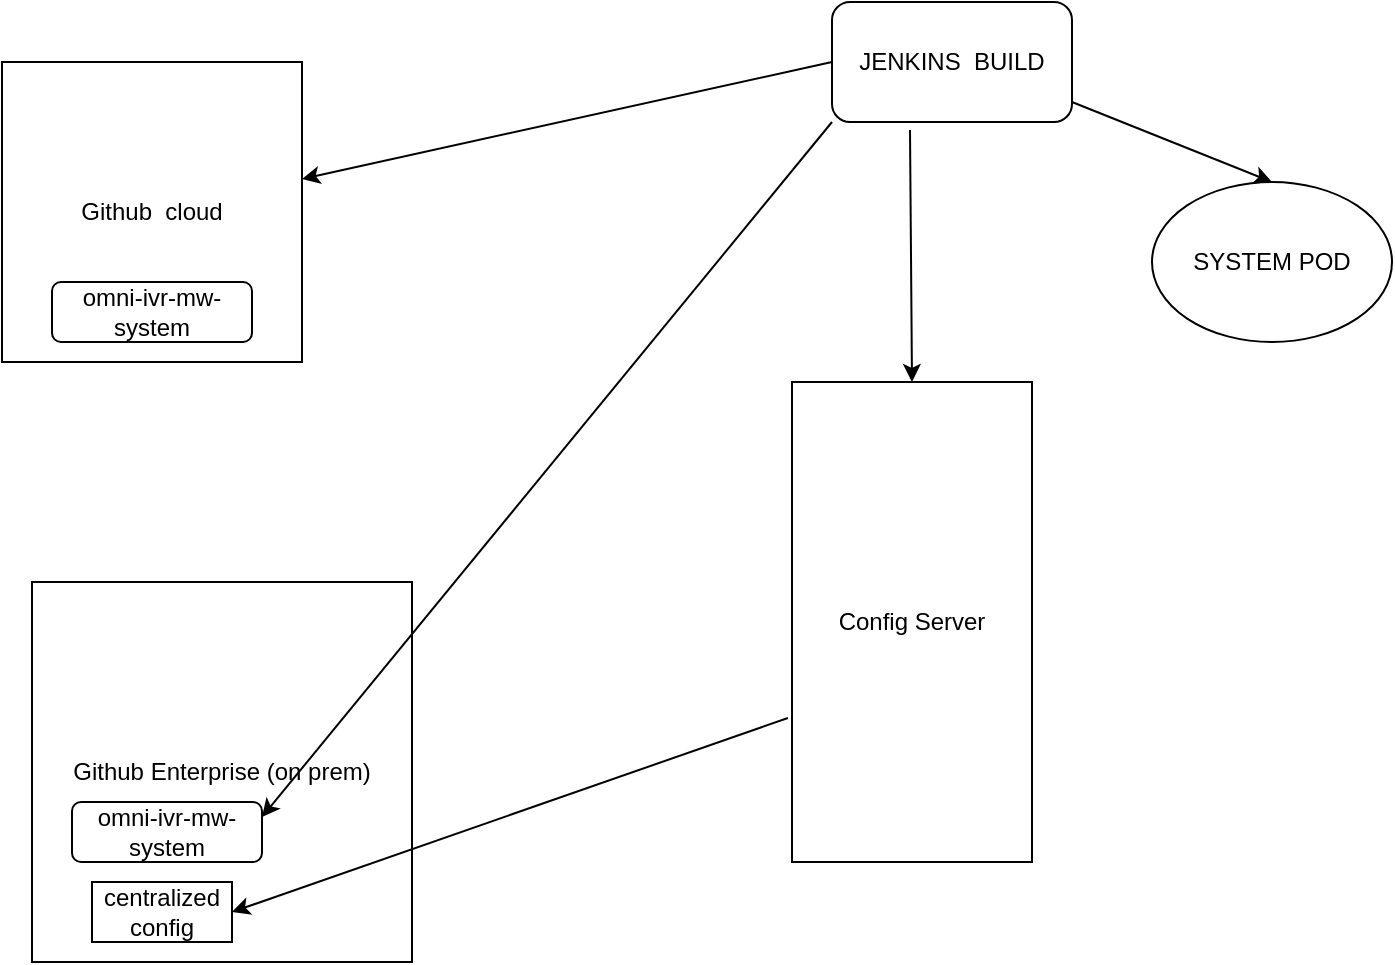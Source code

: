 <mxfile version="21.1.4" type="github">
  <diagram name="Page-1" id="VBKTgEruh5S9xeKgSnHG">
    <mxGraphModel dx="1050" dy="534" grid="1" gridSize="10" guides="1" tooltips="1" connect="1" arrows="1" fold="1" page="1" pageScale="1" pageWidth="827" pageHeight="1169" math="0" shadow="0">
      <root>
        <mxCell id="0" />
        <mxCell id="1" parent="0" />
        <mxCell id="dUjk69qwuX_pwRfW-fi6-1" value="Github&amp;nbsp; cloud" style="whiteSpace=wrap;html=1;aspect=fixed;" vertex="1" parent="1">
          <mxGeometry x="155" y="70" width="150" height="150" as="geometry" />
        </mxCell>
        <mxCell id="dUjk69qwuX_pwRfW-fi6-2" value="Github Enterprise (on prem)" style="whiteSpace=wrap;html=1;aspect=fixed;" vertex="1" parent="1">
          <mxGeometry x="170" y="330" width="190" height="190" as="geometry" />
        </mxCell>
        <mxCell id="dUjk69qwuX_pwRfW-fi6-3" value="omni-ivr-mw-system" style="rounded=1;whiteSpace=wrap;html=1;" vertex="1" parent="1">
          <mxGeometry x="180" y="180" width="100" height="30" as="geometry" />
        </mxCell>
        <mxCell id="dUjk69qwuX_pwRfW-fi6-4" value="omni-ivr-mw-system" style="rounded=1;whiteSpace=wrap;html=1;" vertex="1" parent="1">
          <mxGeometry x="190" y="440" width="95" height="30" as="geometry" />
        </mxCell>
        <mxCell id="dUjk69qwuX_pwRfW-fi6-5" value="Config Server" style="rounded=0;whiteSpace=wrap;html=1;" vertex="1" parent="1">
          <mxGeometry x="550" y="230" width="120" height="240" as="geometry" />
        </mxCell>
        <mxCell id="dUjk69qwuX_pwRfW-fi6-6" value="JENKINS&amp;nbsp; BUILD" style="rounded=1;whiteSpace=wrap;html=1;" vertex="1" parent="1">
          <mxGeometry x="570" y="40" width="120" height="60" as="geometry" />
        </mxCell>
        <mxCell id="dUjk69qwuX_pwRfW-fi6-7" value="" style="endArrow=classic;html=1;rounded=0;exitX=0;exitY=0.5;exitDx=0;exitDy=0;" edge="1" parent="1" source="dUjk69qwuX_pwRfW-fi6-6" target="dUjk69qwuX_pwRfW-fi6-1">
          <mxGeometry width="50" height="50" relative="1" as="geometry">
            <mxPoint x="310" y="140" as="sourcePoint" />
            <mxPoint x="360" y="90" as="targetPoint" />
          </mxGeometry>
        </mxCell>
        <mxCell id="dUjk69qwuX_pwRfW-fi6-8" value="" style="endArrow=classic;html=1;rounded=0;entryX=0.5;entryY=0;entryDx=0;entryDy=0;exitX=0.325;exitY=1.067;exitDx=0;exitDy=0;exitPerimeter=0;" edge="1" parent="1" source="dUjk69qwuX_pwRfW-fi6-6" target="dUjk69qwuX_pwRfW-fi6-5">
          <mxGeometry width="50" height="50" relative="1" as="geometry">
            <mxPoint x="570" y="180" as="sourcePoint" />
            <mxPoint x="620" y="130" as="targetPoint" />
          </mxGeometry>
        </mxCell>
        <mxCell id="dUjk69qwuX_pwRfW-fi6-9" value="centralized config" style="rounded=0;whiteSpace=wrap;html=1;" vertex="1" parent="1">
          <mxGeometry x="200" y="480" width="70" height="30" as="geometry" />
        </mxCell>
        <mxCell id="dUjk69qwuX_pwRfW-fi6-10" value="" style="endArrow=classic;html=1;rounded=0;entryX=1;entryY=0.5;entryDx=0;entryDy=0;exitX=-0.017;exitY=0.7;exitDx=0;exitDy=0;exitPerimeter=0;" edge="1" parent="1" source="dUjk69qwuX_pwRfW-fi6-5" target="dUjk69qwuX_pwRfW-fi6-9">
          <mxGeometry width="50" height="50" relative="1" as="geometry">
            <mxPoint x="260" y="550" as="sourcePoint" />
            <mxPoint x="390" y="440" as="targetPoint" />
          </mxGeometry>
        </mxCell>
        <mxCell id="dUjk69qwuX_pwRfW-fi6-12" value="" style="endArrow=classic;html=1;rounded=0;entryX=1;entryY=0.25;entryDx=0;entryDy=0;exitX=0;exitY=1;exitDx=0;exitDy=0;" edge="1" parent="1" source="dUjk69qwuX_pwRfW-fi6-6" target="dUjk69qwuX_pwRfW-fi6-4">
          <mxGeometry width="50" height="50" relative="1" as="geometry">
            <mxPoint x="400" y="260" as="sourcePoint" />
            <mxPoint x="450" y="210" as="targetPoint" />
          </mxGeometry>
        </mxCell>
        <mxCell id="dUjk69qwuX_pwRfW-fi6-13" value="SYSTEM POD" style="ellipse;whiteSpace=wrap;html=1;" vertex="1" parent="1">
          <mxGeometry x="730" y="130" width="120" height="80" as="geometry" />
        </mxCell>
        <mxCell id="dUjk69qwuX_pwRfW-fi6-14" value="" style="endArrow=classic;html=1;rounded=0;entryX=0.5;entryY=0;entryDx=0;entryDy=0;" edge="1" parent="1" target="dUjk69qwuX_pwRfW-fi6-13">
          <mxGeometry width="50" height="50" relative="1" as="geometry">
            <mxPoint x="690" y="90" as="sourcePoint" />
            <mxPoint x="740" y="40" as="targetPoint" />
          </mxGeometry>
        </mxCell>
      </root>
    </mxGraphModel>
  </diagram>
</mxfile>
